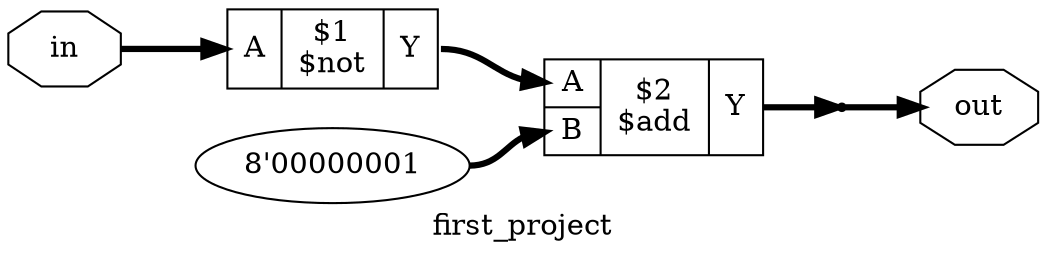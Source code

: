 digraph "first_project" {
label="first_project";
rankdir="LR";
remincross=true;
n3 [ shape=octagon, label="out", color="black", fontcolor="black" ];
n4 [ shape=octagon, label="in", color="black", fontcolor="black" ];
v0 [ label="8'00000001" ];
c8 [ shape=record, label="{{<p5> A|<p6> B}|$2\n$add|{<p7> Y}}",  ];
c9 [ shape=record, label="{{<p5> A}|$1\n$not|{<p7> Y}}",  ];
x1 [shape=point, ];
c8:p7:e -> x1:w [color="black", fontcolor="black", style="setlinewidth(3)", label=""];
c9:p7:e -> c8:p5:w [color="black", fontcolor="black", style="setlinewidth(3)", label=""];
x1:e -> n3:w [color="black", fontcolor="black", style="setlinewidth(3)", label=""];
n4:e -> c9:p5:w [color="black", fontcolor="black", style="setlinewidth(3)", label=""];
v0:e -> c8:p6:w [color="black", fontcolor="black", style="setlinewidth(3)", label=""];
}
